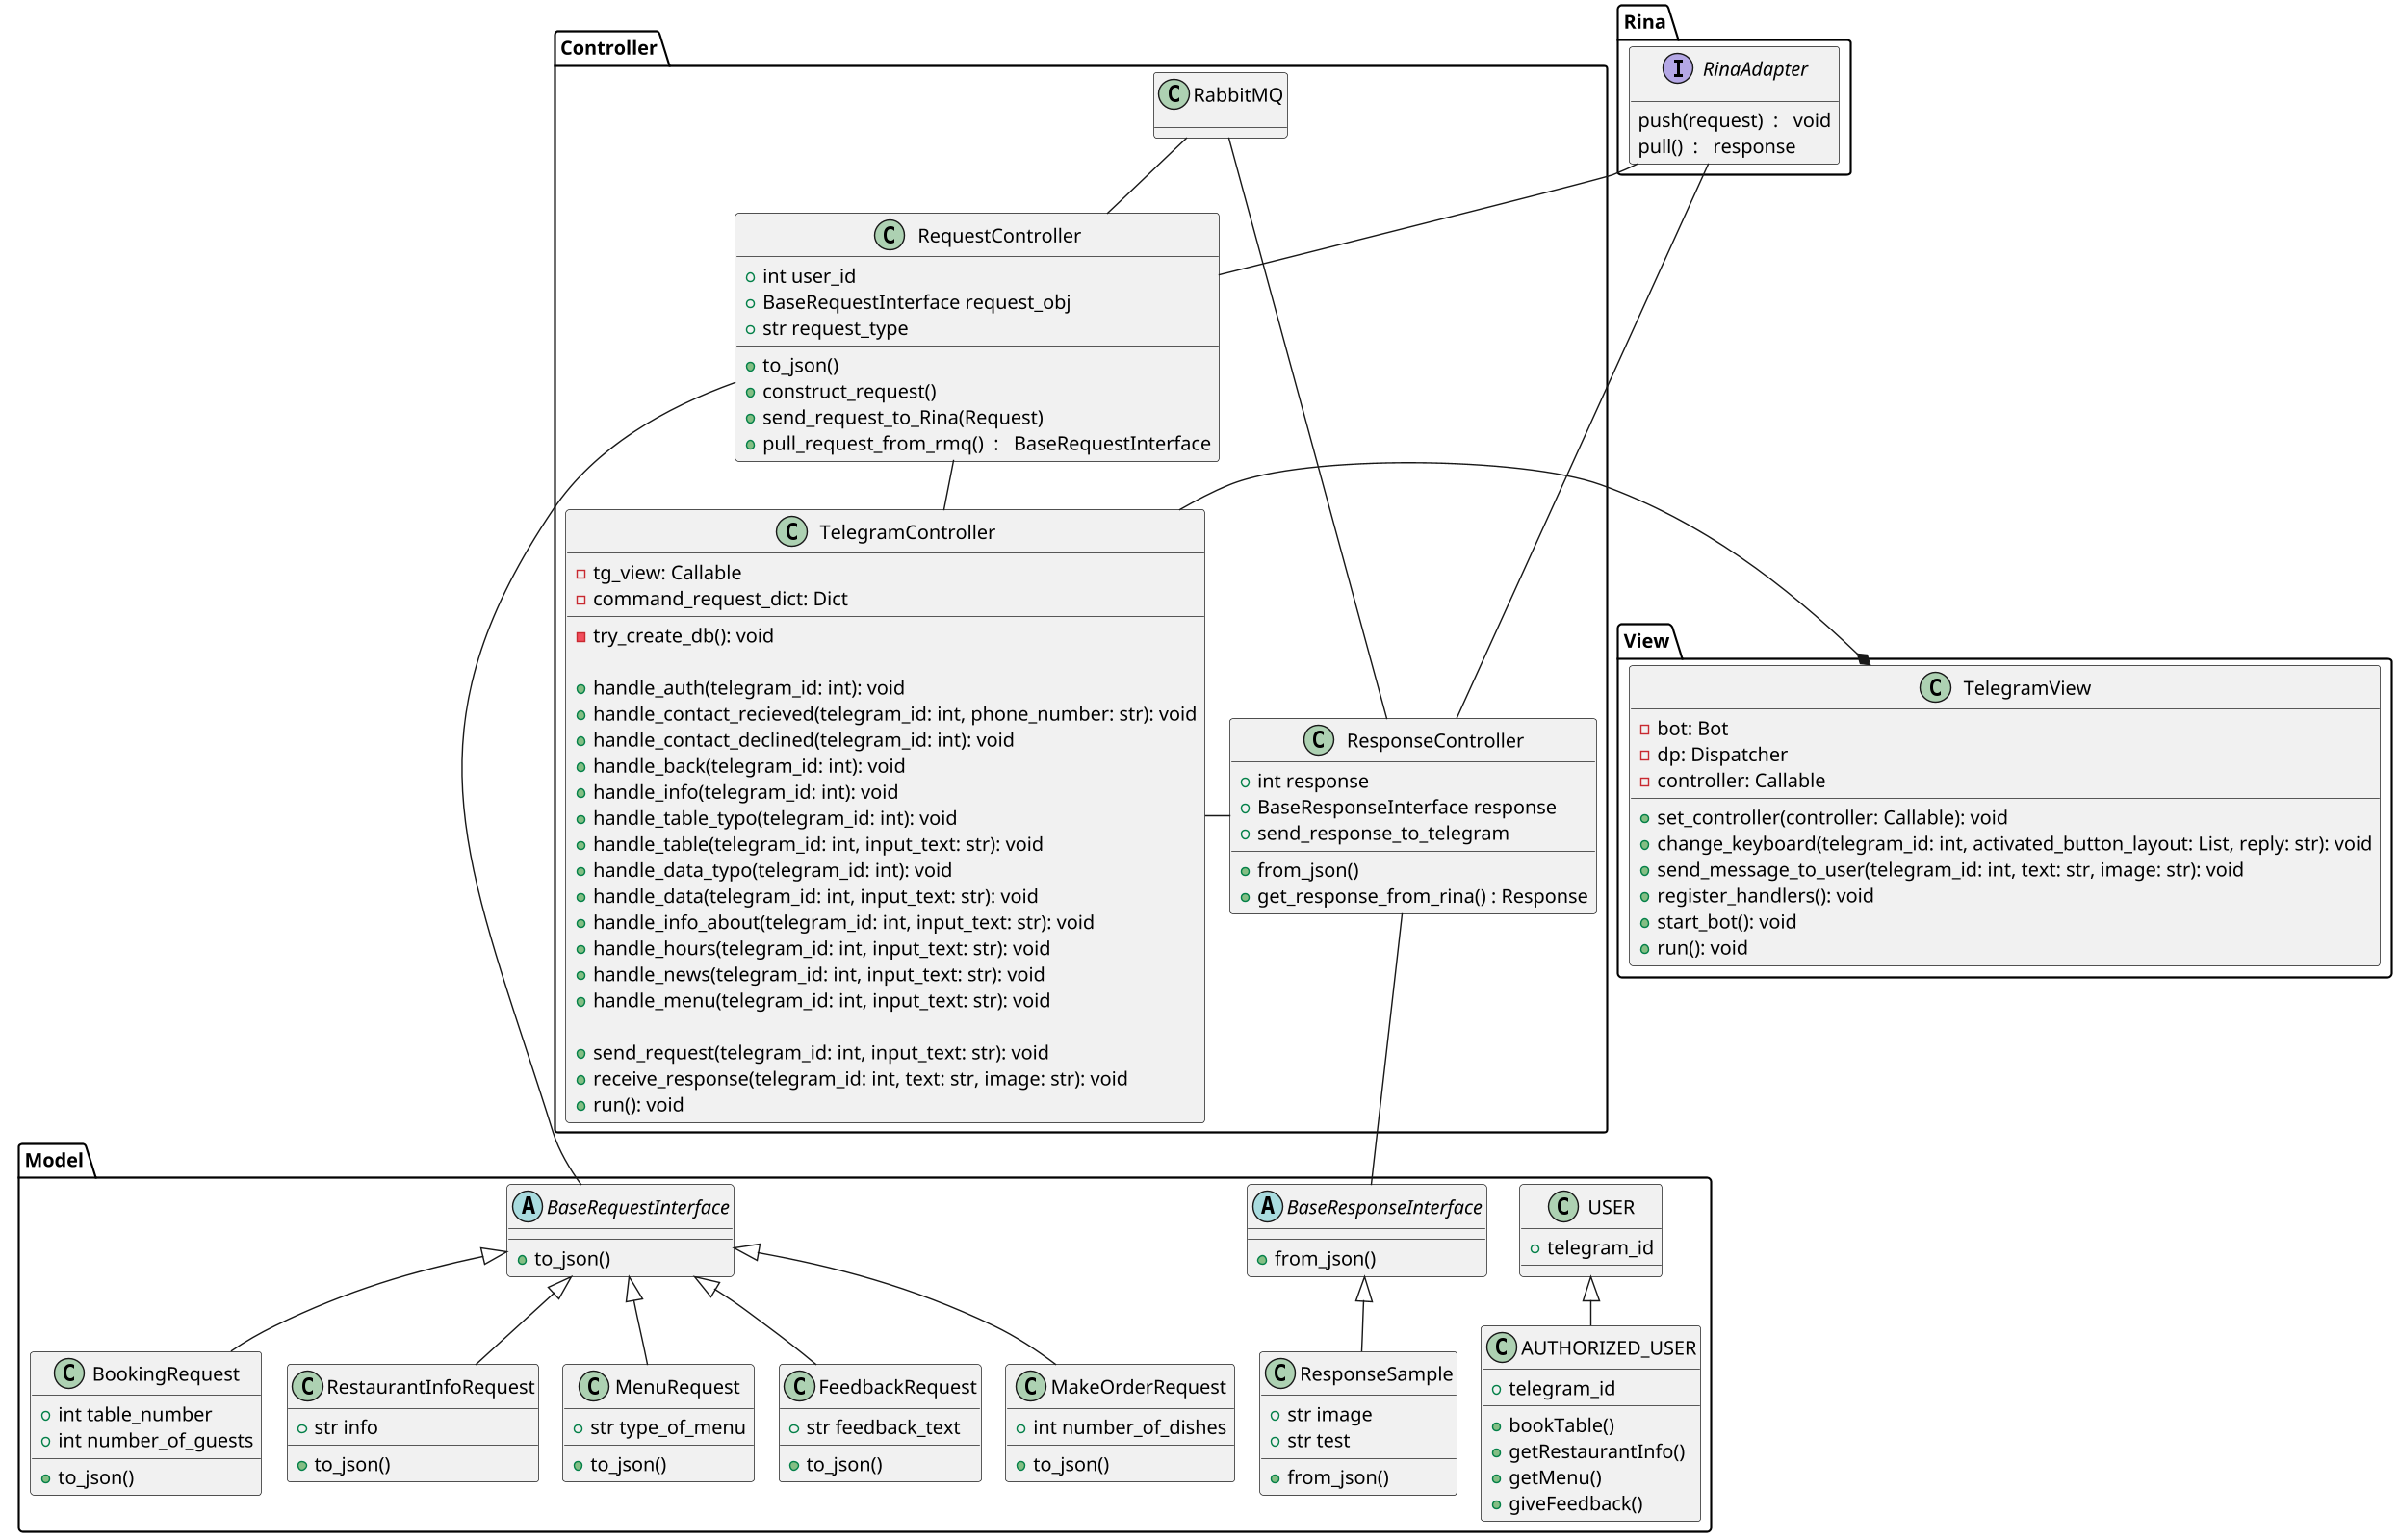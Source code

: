 @startuml
!pragma layout smetana
scale  2048 width
scale  1600 height
package "Model" {

'class RabbitMQ{
'-Producer
'-Consumer
'}
class USER {
  +telegram_id
}

class AUTHORIZED_USER {
  +telegram_id
  +bookTable()
  +getRestaurantInfo()
  +getMenu()
  +giveFeedback()
}
  abstract class BaseResponseInterface{
+ from_json()
}
class ResponseSample{
+ str image
+ str test
+ from_json()
}

  abstract class BaseRequestInterface {
    + to_json()
  }
class MakeOrderRequest{
+ int number_of_dishes
+ to_json()
}

  class BookingRequest {

+ int table_number
+ int number_of_guests
+ to_json()
  }

  class RestaurantInfoRequest {
+ str info
+ to_json()
  }

  class MenuRequest {
+ str type_of_menu
+ to_json()
  }

  class FeedbackRequest {
+ str feedback_text
+ to_json()
  }


}

package "View" {
class "TelegramView" {
  -bot: Bot
  -dp: Dispatcher
  -controller: Callable
  +set_controller(controller: Callable): void
  +change_keyboard(telegram_id: int, activated_button_layout: List, reply: str): void
  +send_message_to_user(telegram_id: int, text: str, image: str): void
  +register_handlers(): void
  +start_bot(): void
  +run(): void
}


}

package Rina {
interface RinaAdapter{
push(request)  :   void
pull()  :   response
}

}
package "Controller" {

class RabbitMQ{
}
  class ResponseController{
'  +receive_response_from_rmq()
+ int response
+ BaseResponseInterface response
+ from_json()
  +get_response_from_rina() : Response
  +send_response_to_telegram
  }
  class RequestController{
  + int user_id
+ BaseRequestInterface request_obj
+ str request_type
+ to_json()
+ construct_request()
'  -request:Request
  +send_request_to_Rina(Request)
  +pull_request_from_rmq()  :   BaseRequestInterface
  }
  class "TelegramController" {
  -tg_view: Callable
  -command_request_dict: Dict
  -try_create_db(): void

  +handle_auth(telegram_id: int): void
  +handle_contact_recieved(telegram_id: int, phone_number: str): void
  +handle_contact_declined(telegram_id: int): void
  +handle_back(telegram_id: int): void
  +handle_info(telegram_id: int): void
  +handle_table_typo(telegram_id: int): void
  +handle_table(telegram_id: int, input_text: str): void
  +handle_data_typo(telegram_id: int): void
  +handle_data(telegram_id: int, input_text: str): void
  +handle_info_about(telegram_id: int, input_text: str): void
  +handle_hours(telegram_id: int, input_text: str): void
  +handle_news(telegram_id: int, input_text: str): void
  +handle_menu(telegram_id: int, input_text: str): void
  
  +send_request(telegram_id: int, input_text: str): void
  +receive_response(telegram_id: int, text: str, image: str): void
  +run(): void
}

}
BaseRequestInterface <|-- BookingRequest
BaseRequestInterface <|-- MakeOrderRequest

BaseRequestInterface <|-- RestaurantInfoRequest
BaseRequestInterface <|-- MenuRequest
BaseRequestInterface <|-- FeedbackRequest
BaseResponseInterface <|-- ResponseSample
'TelegramView *--
TelegramController -right-* TelegramView
'ResponseController -> TelegramController
RinaAdapter -- RequestController
RinaAdapter -- ResponseController
ResponseController - TelegramController
RequestController -- TelegramController
ResponseController -- BaseResponseInterface
RequestController - BaseRequestInterface
RabbitMQ -- RequestController
RabbitMQ -- ResponseController
USER <|-- AUTHORIZED_USER
'TelegramController --> Request
'RMQController --> RabbitMQ

@enduml


